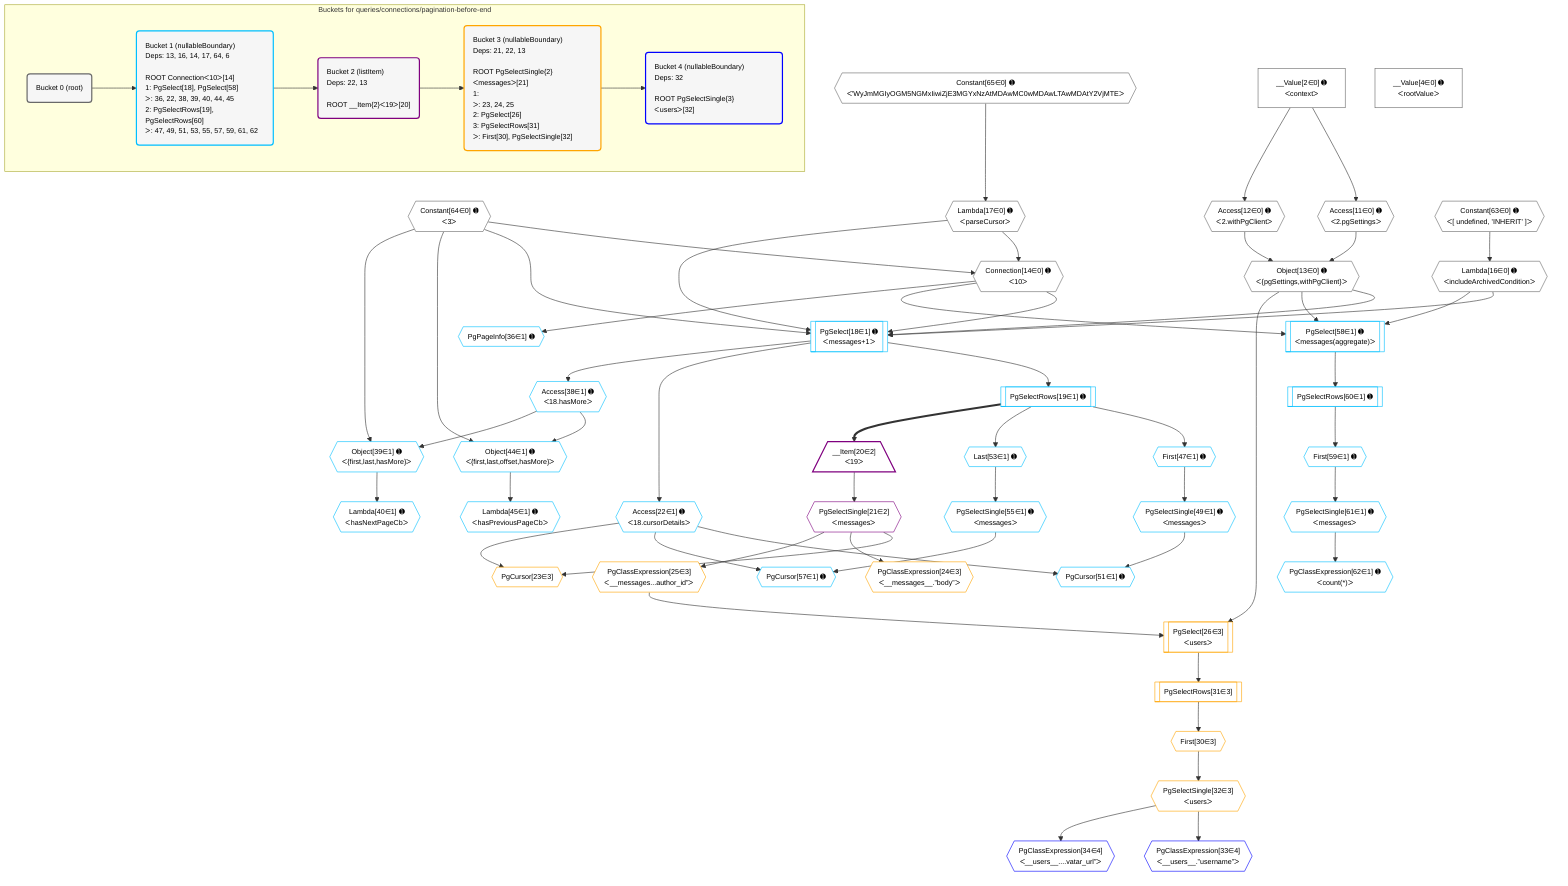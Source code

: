 %%{init: {'themeVariables': { 'fontSize': '12px'}}}%%
graph TD
    classDef path fill:#eee,stroke:#000,color:#000
    classDef plan fill:#fff,stroke-width:1px,color:#000
    classDef itemplan fill:#fff,stroke-width:2px,color:#000
    classDef unbatchedplan fill:#dff,stroke-width:1px,color:#000
    classDef sideeffectplan fill:#fcc,stroke-width:2px,color:#000
    classDef bucket fill:#f6f6f6,color:#000,stroke-width:2px,text-align:left


    %% plan dependencies
    Connection14{{"Connection[14∈0] ➊<br />ᐸ10ᐳ"}}:::plan
    Constant64{{"Constant[64∈0] ➊<br />ᐸ3ᐳ"}}:::plan
    Lambda17{{"Lambda[17∈0] ➊<br />ᐸparseCursorᐳ"}}:::plan
    Constant64 & Lambda17 --> Connection14
    Object13{{"Object[13∈0] ➊<br />ᐸ{pgSettings,withPgClient}ᐳ"}}:::plan
    Access11{{"Access[11∈0] ➊<br />ᐸ2.pgSettingsᐳ"}}:::plan
    Access12{{"Access[12∈0] ➊<br />ᐸ2.withPgClientᐳ"}}:::plan
    Access11 & Access12 --> Object13
    __Value2["__Value[2∈0] ➊<br />ᐸcontextᐳ"]:::plan
    __Value2 --> Access11
    __Value2 --> Access12
    Lambda16{{"Lambda[16∈0] ➊<br />ᐸincludeArchivedConditionᐳ"}}:::plan
    Constant63{{"Constant[63∈0] ➊<br />ᐸ[ undefined, 'INHERIT' ]ᐳ"}}:::plan
    Constant63 --> Lambda16
    Constant65{{"Constant[65∈0] ➊<br />ᐸ'WyJmMGIyOGM5NGMxIiwiZjE3MGYxNzAtMDAwMC0wMDAwLTAwMDAtY2VjMTEᐳ"}}:::plan
    Constant65 --> Lambda17
    __Value4["__Value[4∈0] ➊<br />ᐸrootValueᐳ"]:::plan
    PgSelect18[["PgSelect[18∈1] ➊<br />ᐸmessages+1ᐳ"]]:::plan
    Object13 & Lambda16 & Connection14 & Lambda17 & Constant64 --> PgSelect18
    Object44{{"Object[44∈1] ➊<br />ᐸ{first,last,offset,hasMore}ᐳ"}}:::plan
    Access38{{"Access[38∈1] ➊<br />ᐸ18.hasMoreᐳ"}}:::plan
    Constant64 & Access38 --> Object44
    Object39{{"Object[39∈1] ➊<br />ᐸ{first,last,hasMore}ᐳ"}}:::plan
    Constant64 & Access38 --> Object39
    PgSelect58[["PgSelect[58∈1] ➊<br />ᐸmessages(aggregate)ᐳ"]]:::plan
    Object13 & Lambda16 & Connection14 --> PgSelect58
    PgCursor51{{"PgCursor[51∈1] ➊"}}:::plan
    PgSelectSingle49{{"PgSelectSingle[49∈1] ➊<br />ᐸmessagesᐳ"}}:::plan
    Access22{{"Access[22∈1] ➊<br />ᐸ18.cursorDetailsᐳ"}}:::plan
    PgSelectSingle49 & Access22 --> PgCursor51
    PgCursor57{{"PgCursor[57∈1] ➊"}}:::plan
    PgSelectSingle55{{"PgSelectSingle[55∈1] ➊<br />ᐸmessagesᐳ"}}:::plan
    PgSelectSingle55 & Access22 --> PgCursor57
    PgSelectRows19[["PgSelectRows[19∈1] ➊"]]:::plan
    PgSelect18 --> PgSelectRows19
    PgSelect18 --> Access22
    PgPageInfo36{{"PgPageInfo[36∈1] ➊"}}:::plan
    Connection14 --> PgPageInfo36
    PgSelect18 --> Access38
    Lambda40{{"Lambda[40∈1] ➊<br />ᐸhasNextPageCbᐳ"}}:::plan
    Object39 --> Lambda40
    Lambda45{{"Lambda[45∈1] ➊<br />ᐸhasPreviousPageCbᐳ"}}:::plan
    Object44 --> Lambda45
    First47{{"First[47∈1] ➊"}}:::plan
    PgSelectRows19 --> First47
    First47 --> PgSelectSingle49
    Last53{{"Last[53∈1] ➊"}}:::plan
    PgSelectRows19 --> Last53
    Last53 --> PgSelectSingle55
    First59{{"First[59∈1] ➊"}}:::plan
    PgSelectRows60[["PgSelectRows[60∈1] ➊"]]:::plan
    PgSelectRows60 --> First59
    PgSelect58 --> PgSelectRows60
    PgSelectSingle61{{"PgSelectSingle[61∈1] ➊<br />ᐸmessagesᐳ"}}:::plan
    First59 --> PgSelectSingle61
    PgClassExpression62{{"PgClassExpression[62∈1] ➊<br />ᐸcount(*)ᐳ"}}:::plan
    PgSelectSingle61 --> PgClassExpression62
    __Item20[/"__Item[20∈2]<br />ᐸ19ᐳ"\]:::itemplan
    PgSelectRows19 ==> __Item20
    PgSelectSingle21{{"PgSelectSingle[21∈2]<br />ᐸmessagesᐳ"}}:::plan
    __Item20 --> PgSelectSingle21
    PgCursor23{{"PgCursor[23∈3]"}}:::plan
    PgSelectSingle21 & Access22 --> PgCursor23
    PgSelect26[["PgSelect[26∈3]<br />ᐸusersᐳ"]]:::plan
    PgClassExpression25{{"PgClassExpression[25∈3]<br />ᐸ__messages...author_id”ᐳ"}}:::plan
    Object13 & PgClassExpression25 --> PgSelect26
    PgClassExpression24{{"PgClassExpression[24∈3]<br />ᐸ__messages__.”body”ᐳ"}}:::plan
    PgSelectSingle21 --> PgClassExpression24
    PgSelectSingle21 --> PgClassExpression25
    First30{{"First[30∈3]"}}:::plan
    PgSelectRows31[["PgSelectRows[31∈3]"]]:::plan
    PgSelectRows31 --> First30
    PgSelect26 --> PgSelectRows31
    PgSelectSingle32{{"PgSelectSingle[32∈3]<br />ᐸusersᐳ"}}:::plan
    First30 --> PgSelectSingle32
    PgClassExpression33{{"PgClassExpression[33∈4]<br />ᐸ__users__.”username”ᐳ"}}:::plan
    PgSelectSingle32 --> PgClassExpression33
    PgClassExpression34{{"PgClassExpression[34∈4]<br />ᐸ__users__....vatar_url”ᐳ"}}:::plan
    PgSelectSingle32 --> PgClassExpression34

    %% define steps

    subgraph "Buckets for queries/connections/pagination-before-end"
    Bucket0("Bucket 0 (root)"):::bucket
    classDef bucket0 stroke:#696969
    class Bucket0,__Value2,__Value4,Access11,Access12,Object13,Connection14,Lambda16,Lambda17,Constant63,Constant64,Constant65 bucket0
    Bucket1("Bucket 1 (nullableBoundary)<br />Deps: 13, 16, 14, 17, 64, 6<br /><br />ROOT Connectionᐸ10ᐳ[14]<br />1: PgSelect[18], PgSelect[58]<br />ᐳ: 36, 22, 38, 39, 40, 44, 45<br />2: PgSelectRows[19], PgSelectRows[60]<br />ᐳ: 47, 49, 51, 53, 55, 57, 59, 61, 62"):::bucket
    classDef bucket1 stroke:#00bfff
    class Bucket1,PgSelect18,PgSelectRows19,Access22,PgPageInfo36,Access38,Object39,Lambda40,Object44,Lambda45,First47,PgSelectSingle49,PgCursor51,Last53,PgSelectSingle55,PgCursor57,PgSelect58,First59,PgSelectRows60,PgSelectSingle61,PgClassExpression62 bucket1
    Bucket2("Bucket 2 (listItem)<br />Deps: 22, 13<br /><br />ROOT __Item{2}ᐸ19ᐳ[20]"):::bucket
    classDef bucket2 stroke:#7f007f
    class Bucket2,__Item20,PgSelectSingle21 bucket2
    Bucket3("Bucket 3 (nullableBoundary)<br />Deps: 21, 22, 13<br /><br />ROOT PgSelectSingle{2}ᐸmessagesᐳ[21]<br />1: <br />ᐳ: 23, 24, 25<br />2: PgSelect[26]<br />3: PgSelectRows[31]<br />ᐳ: First[30], PgSelectSingle[32]"):::bucket
    classDef bucket3 stroke:#ffa500
    class Bucket3,PgCursor23,PgClassExpression24,PgClassExpression25,PgSelect26,First30,PgSelectRows31,PgSelectSingle32 bucket3
    Bucket4("Bucket 4 (nullableBoundary)<br />Deps: 32<br /><br />ROOT PgSelectSingle{3}ᐸusersᐳ[32]"):::bucket
    classDef bucket4 stroke:#0000ff
    class Bucket4,PgClassExpression33,PgClassExpression34 bucket4
    Bucket0 --> Bucket1
    Bucket1 --> Bucket2
    Bucket2 --> Bucket3
    Bucket3 --> Bucket4
    end
